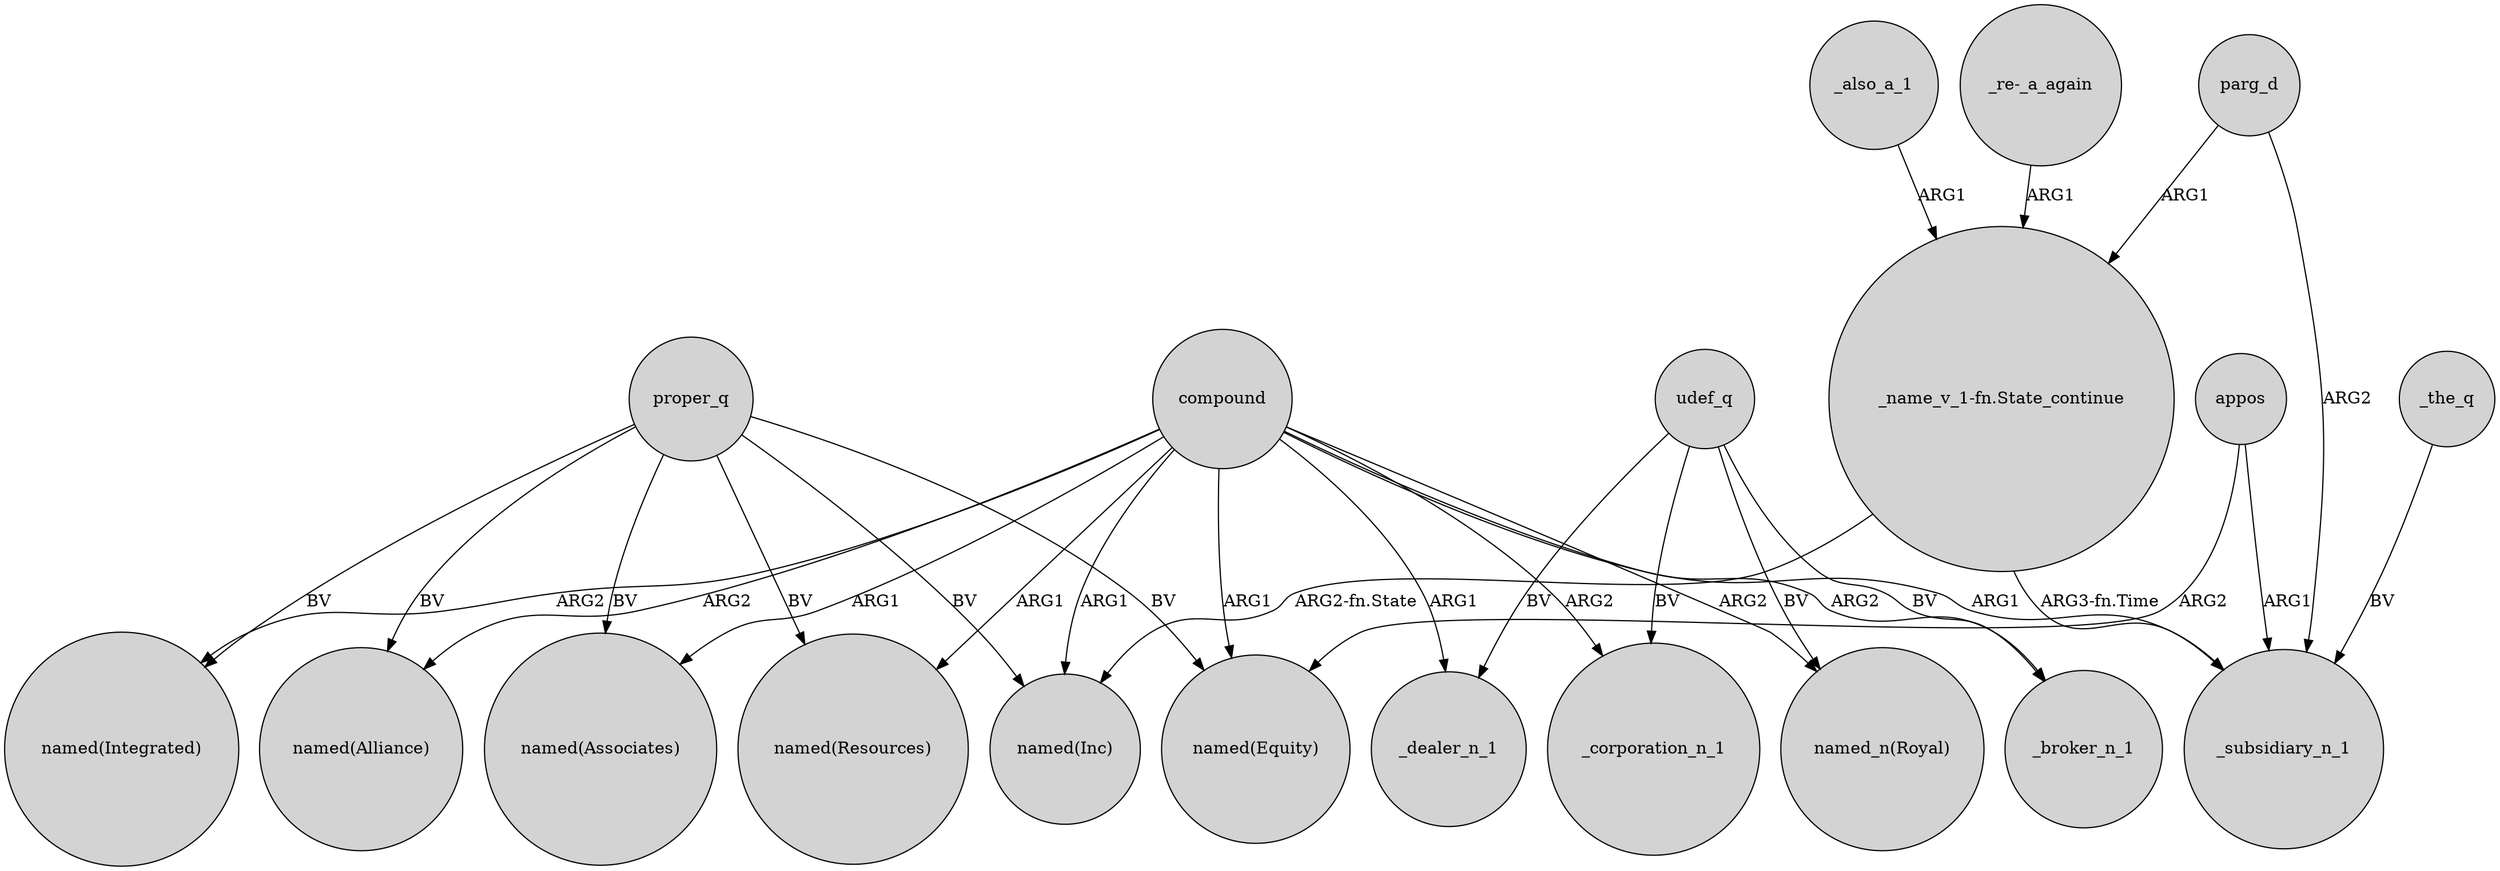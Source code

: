 digraph {
	node [shape=circle style=filled]
	compound -> "named(Alliance)" [label=ARG2]
	"_name_v_1-fn.State_continue" -> _subsidiary_n_1 [label="ARG3-fn.Time"]
	udef_q -> _broker_n_1 [label=BV]
	compound -> "named(Associates)" [label=ARG1]
	proper_q -> "named(Resources)" [label=BV]
	compound -> _dealer_n_1 [label=ARG1]
	appos -> _subsidiary_n_1 [label=ARG1]
	proper_q -> "named(Inc)" [label=BV]
	compound -> "named(Resources)" [label=ARG1]
	compound -> "named(Integrated)" [label=ARG2]
	proper_q -> "named(Alliance)" [label=BV]
	_also_a_1 -> "_name_v_1-fn.State_continue" [label=ARG1]
	udef_q -> "named_n(Royal)" [label=BV]
	proper_q -> "named(Integrated)" [label=BV]
	compound -> "named_n(Royal)" [label=ARG2]
	"_re-_a_again" -> "_name_v_1-fn.State_continue" [label=ARG1]
	parg_d -> "_name_v_1-fn.State_continue" [label=ARG1]
	appos -> "named(Equity)" [label=ARG2]
	parg_d -> _subsidiary_n_1 [label=ARG2]
	udef_q -> _dealer_n_1 [label=BV]
	proper_q -> "named(Associates)" [label=BV]
	compound -> _corporation_n_1 [label=ARG2]
	udef_q -> _corporation_n_1 [label=BV]
	compound -> "named(Inc)" [label=ARG1]
	compound -> _subsidiary_n_1 [label=ARG1]
	"_name_v_1-fn.State_continue" -> "named(Inc)" [label="ARG2-fn.State"]
	compound -> "named(Equity)" [label=ARG1]
	proper_q -> "named(Equity)" [label=BV]
	_the_q -> _subsidiary_n_1 [label=BV]
	compound -> _broker_n_1 [label=ARG2]
}
